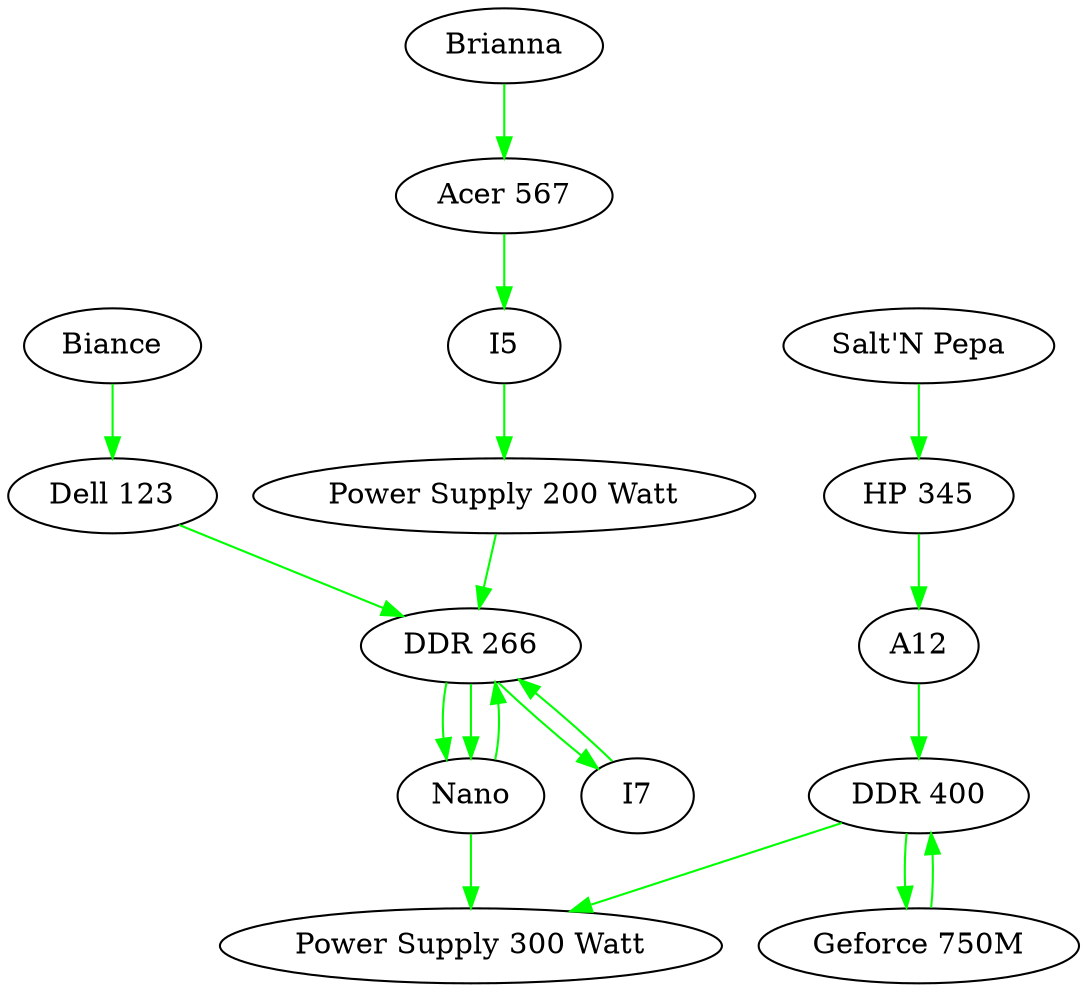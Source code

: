 digraph order {
"Biance"->"Dell 123"->"DDR 266"->"I7"->"DDR 266"->"Nano"->"Power Supply 300 Watt" [color=green];
"Salt'N Pepa"->"HP 345"->"A12"->"DDR 400"->"Geforce 750M"->"DDR 400"->"Power Supply 300 Watt" [color=green];
"Brianna"->"Acer 567"->"I5"->"Power Supply 200 Watt"->"DDR 266"->"Nano"->"DDR 266" [color=green];
}